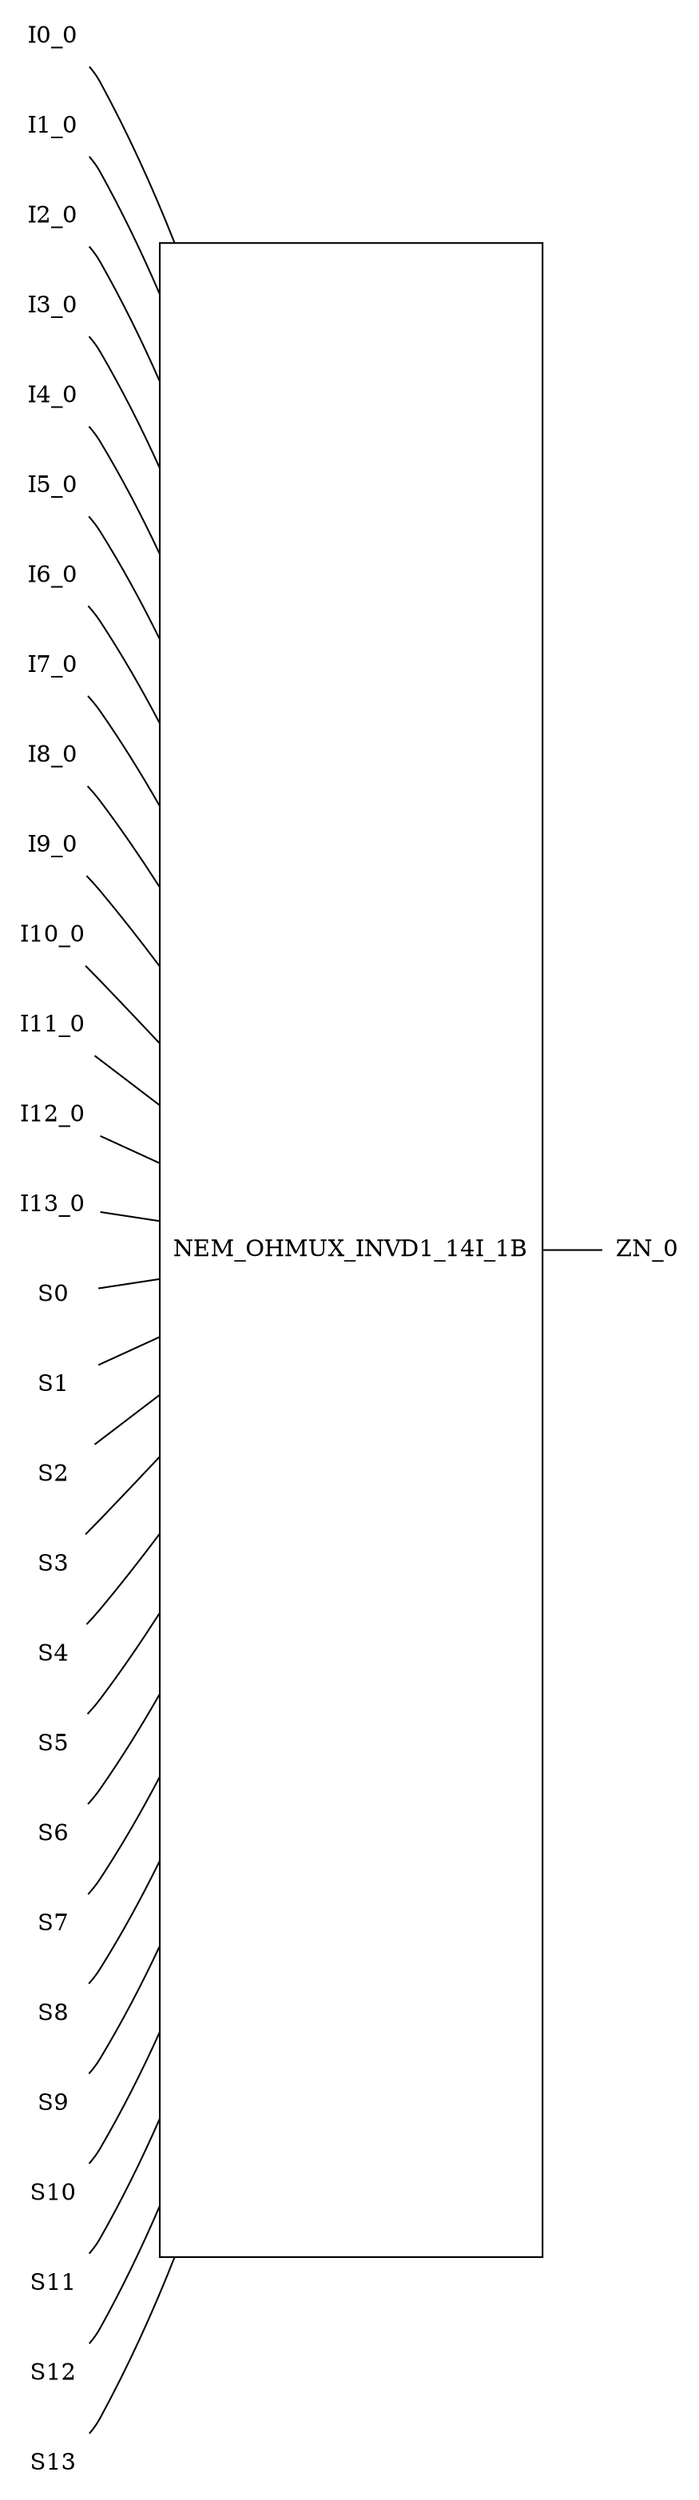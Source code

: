 graph G {
	rankdir=LR;


	0 [shape=box label=NEM_OHMUX_INVD1_14I_1B height=16.8 rankdir=TB];
	I0_0 [shape=none];
	I0_0 -- 0
	I1_0 [shape=none];
	I1_0 -- 0
	I2_0 [shape=none];
	I2_0 -- 0
	I3_0 [shape=none];
	I3_0 -- 0
	I4_0 [shape=none];
	I4_0 -- 0
	I5_0 [shape=none];
	I5_0 -- 0
	I6_0 [shape=none];
	I6_0 -- 0
	I7_0 [shape=none];
	I7_0 -- 0
	I8_0 [shape=none];
	I8_0 -- 0
	I9_0 [shape=none];
	I9_0 -- 0
	I10_0 [shape=none];
	I10_0 -- 0
	I11_0 [shape=none];
	I11_0 -- 0
	I12_0 [shape=none];
	I12_0 -- 0
	I13_0 [shape=none];
	I13_0 -- 0
	S0 [shape=none];
	S0 -- 0
	S1 [shape=none];
	S1 -- 0
	S2 [shape=none];
	S2 -- 0
	S3 [shape=none];
	S3 -- 0
	S4 [shape=none];
	S4 -- 0
	S5 [shape=none];
	S5 -- 0
	S6 [shape=none];
	S6 -- 0
	S7 [shape=none];
	S7 -- 0
	S8 [shape=none];
	S8 -- 0
	S9 [shape=none];
	S9 -- 0
	S10 [shape=none];
	S10 -- 0
	S11 [shape=none];
	S11 -- 0
	S12 [shape=none];
	S12 -- 0
	S13 [shape=none];
	S13 -- 0
	ZN_0 [shape=none];
	0 -- ZN_0
}
